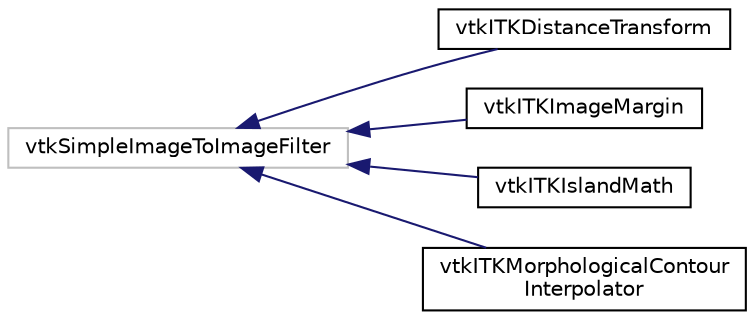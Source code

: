 digraph "Graphical Class Hierarchy"
{
  bgcolor="transparent";
  edge [fontname="Helvetica",fontsize="10",labelfontname="Helvetica",labelfontsize="10"];
  node [fontname="Helvetica",fontsize="10",shape=record];
  rankdir="LR";
  Node20 [label="vtkSimpleImageToImageFilter",height=0.2,width=0.4,color="grey75"];
  Node20 -> Node0 [dir="back",color="midnightblue",fontsize="10",style="solid",fontname="Helvetica"];
  Node0 [label="vtkITKDistanceTransform",height=0.2,width=0.4,color="black",URL="$classvtkITKDistanceTransform.html",tooltip="Wrapper class around itk::SignedMaurerDistanceMapImageFilter. "];
  Node20 -> Node22 [dir="back",color="midnightblue",fontsize="10",style="solid",fontname="Helvetica"];
  Node22 [label="vtkITKImageMargin",height=0.2,width=0.4,color="black",URL="$classvtkITKImageMargin.html",tooltip="ITK-based utilities for manipulating connected regions in label maps. Limitation: The filter does not..."];
  Node20 -> Node23 [dir="back",color="midnightblue",fontsize="10",style="solid",fontname="Helvetica"];
  Node23 [label="vtkITKIslandMath",height=0.2,width=0.4,color="black",URL="$classvtkITKIslandMath.html",tooltip="ITK-based utilities for manipulating connected regions in label maps. Limitation: The filter does not..."];
  Node20 -> Node24 [dir="back",color="midnightblue",fontsize="10",style="solid",fontname="Helvetica"];
  Node24 [label="vtkITKMorphologicalContour\lInterpolator",height=0.2,width=0.4,color="black",URL="$classvtkITKMorphologicalContourInterpolator.html",tooltip="Wrapper class around itk::MorphologicalContourInterpolator. "];
}
